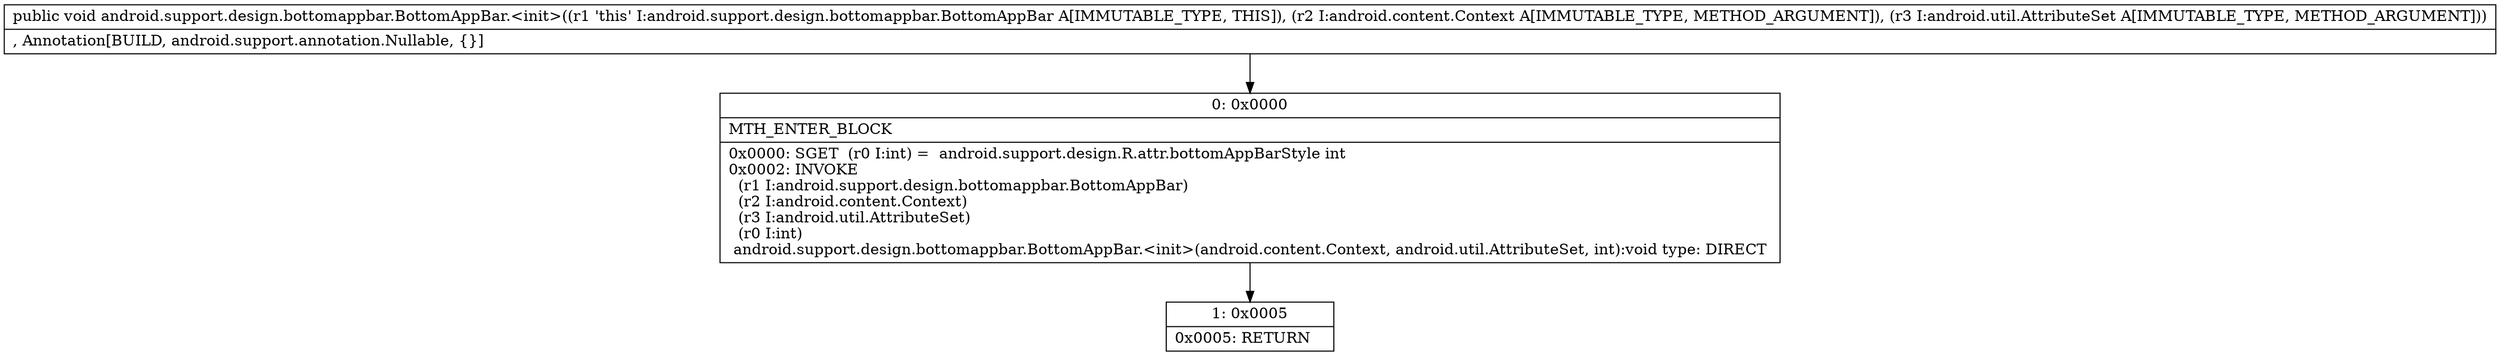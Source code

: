 digraph "CFG forandroid.support.design.bottomappbar.BottomAppBar.\<init\>(Landroid\/content\/Context;Landroid\/util\/AttributeSet;)V" {
Node_0 [shape=record,label="{0\:\ 0x0000|MTH_ENTER_BLOCK\l|0x0000: SGET  (r0 I:int) =  android.support.design.R.attr.bottomAppBarStyle int \l0x0002: INVOKE  \l  (r1 I:android.support.design.bottomappbar.BottomAppBar)\l  (r2 I:android.content.Context)\l  (r3 I:android.util.AttributeSet)\l  (r0 I:int)\l android.support.design.bottomappbar.BottomAppBar.\<init\>(android.content.Context, android.util.AttributeSet, int):void type: DIRECT \l}"];
Node_1 [shape=record,label="{1\:\ 0x0005|0x0005: RETURN   \l}"];
MethodNode[shape=record,label="{public void android.support.design.bottomappbar.BottomAppBar.\<init\>((r1 'this' I:android.support.design.bottomappbar.BottomAppBar A[IMMUTABLE_TYPE, THIS]), (r2 I:android.content.Context A[IMMUTABLE_TYPE, METHOD_ARGUMENT]), (r3 I:android.util.AttributeSet A[IMMUTABLE_TYPE, METHOD_ARGUMENT]))  | , Annotation[BUILD, android.support.annotation.Nullable, \{\}]\l}"];
MethodNode -> Node_0;
Node_0 -> Node_1;
}

